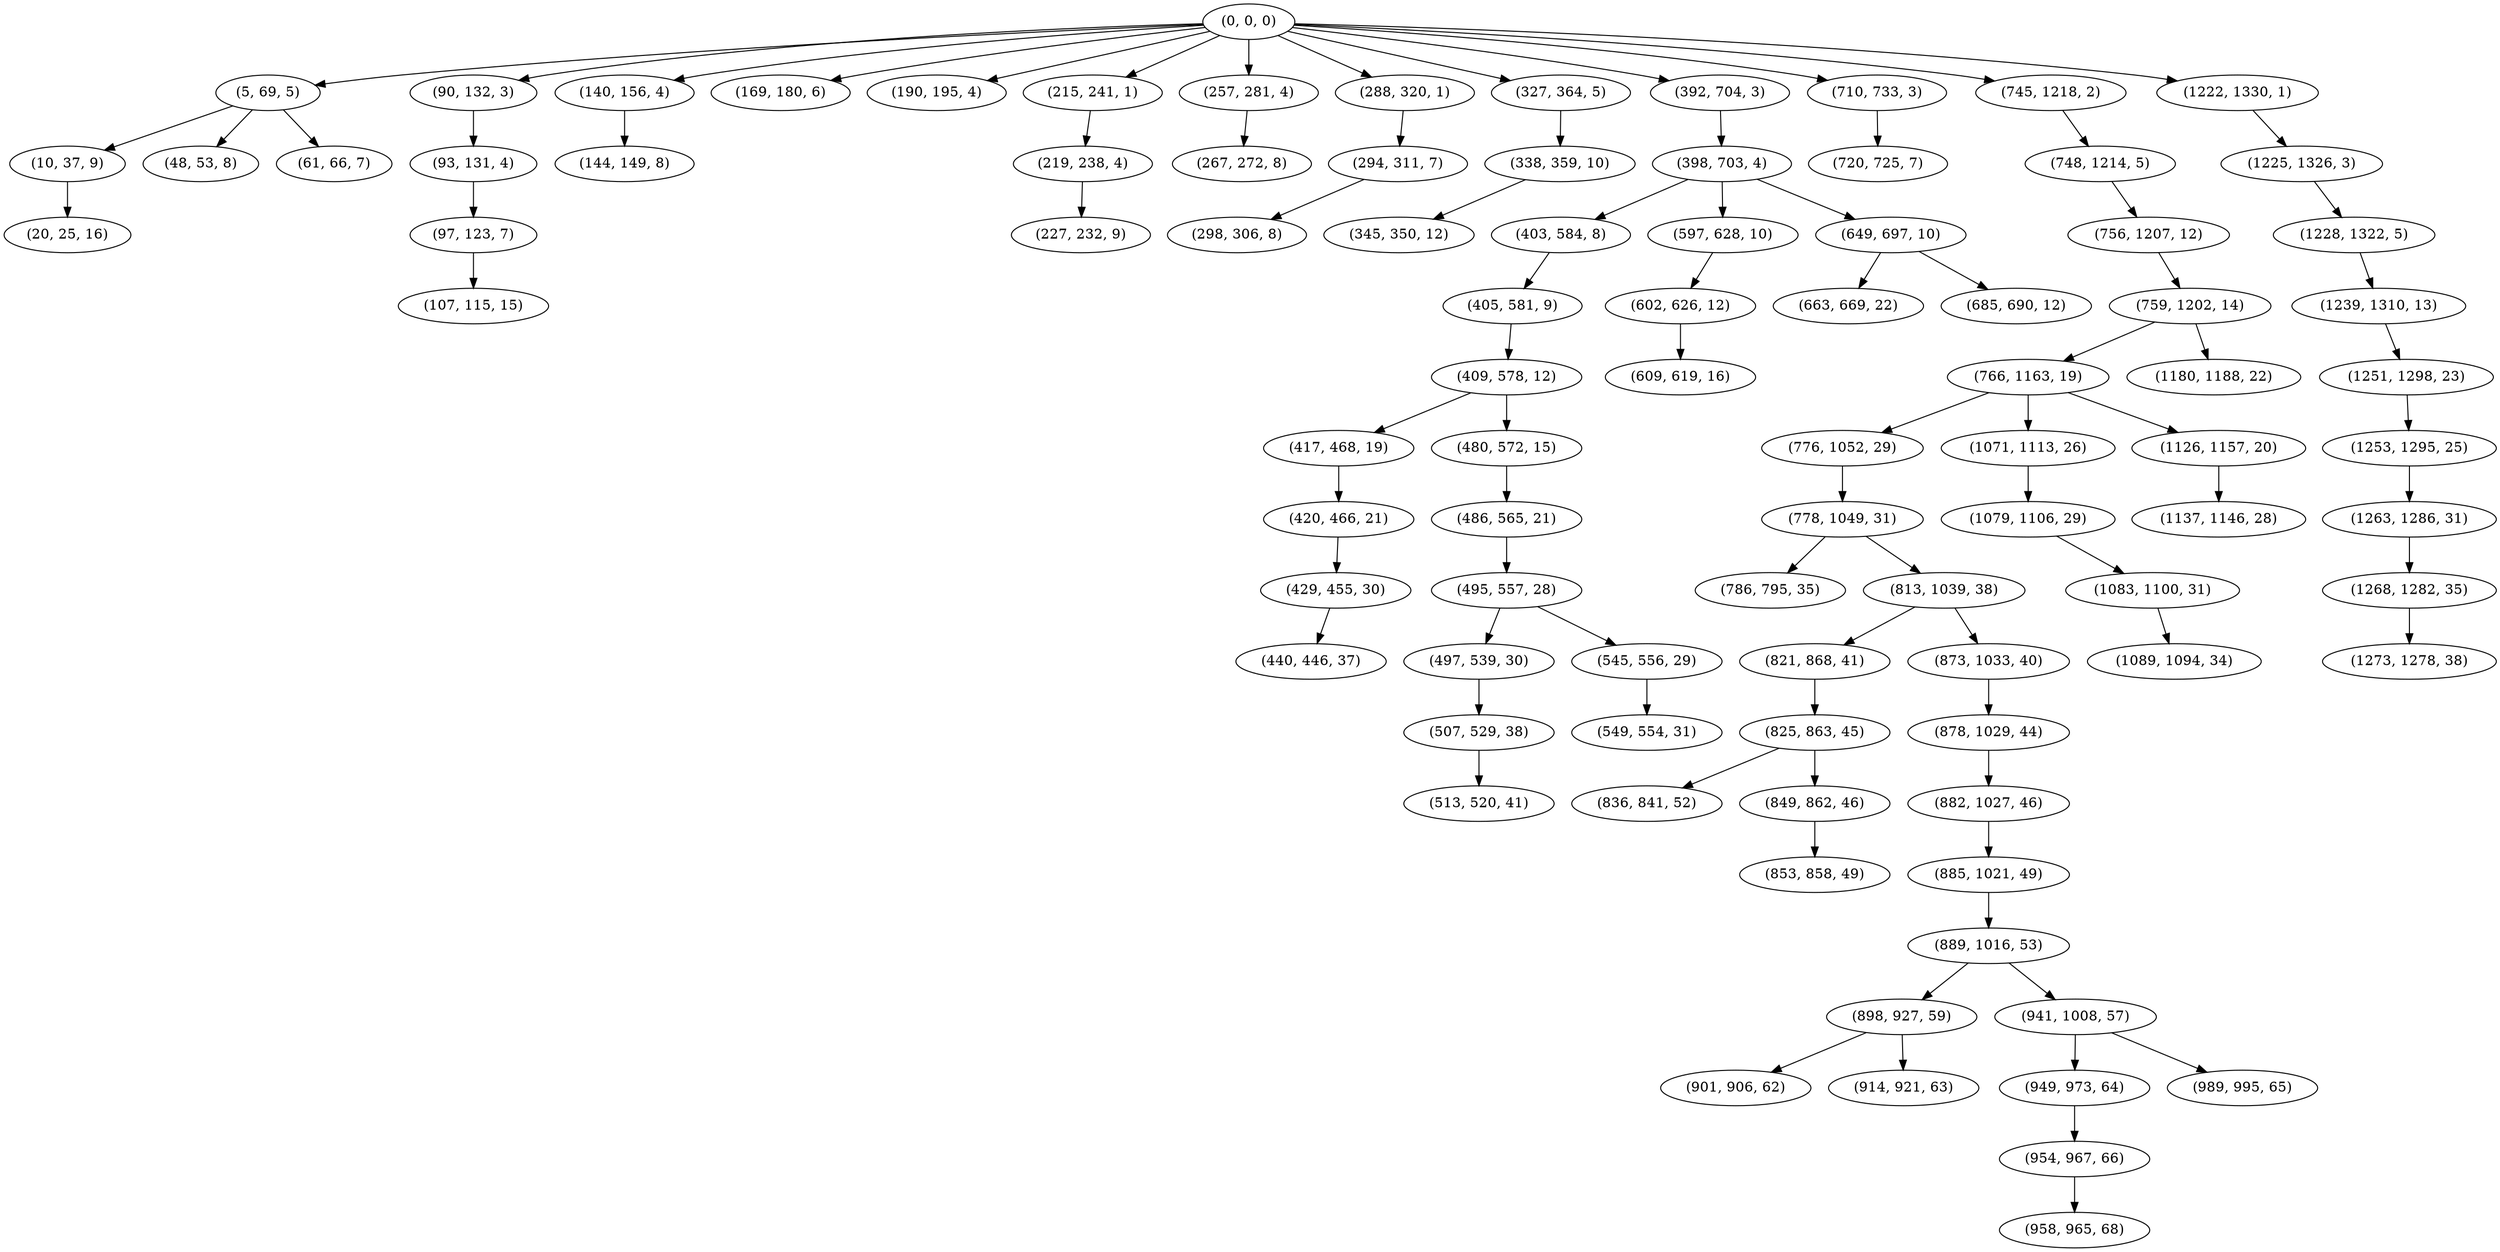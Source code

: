 digraph tree {
    "(0, 0, 0)";
    "(5, 69, 5)";
    "(10, 37, 9)";
    "(20, 25, 16)";
    "(48, 53, 8)";
    "(61, 66, 7)";
    "(90, 132, 3)";
    "(93, 131, 4)";
    "(97, 123, 7)";
    "(107, 115, 15)";
    "(140, 156, 4)";
    "(144, 149, 8)";
    "(169, 180, 6)";
    "(190, 195, 4)";
    "(215, 241, 1)";
    "(219, 238, 4)";
    "(227, 232, 9)";
    "(257, 281, 4)";
    "(267, 272, 8)";
    "(288, 320, 1)";
    "(294, 311, 7)";
    "(298, 306, 8)";
    "(327, 364, 5)";
    "(338, 359, 10)";
    "(345, 350, 12)";
    "(392, 704, 3)";
    "(398, 703, 4)";
    "(403, 584, 8)";
    "(405, 581, 9)";
    "(409, 578, 12)";
    "(417, 468, 19)";
    "(420, 466, 21)";
    "(429, 455, 30)";
    "(440, 446, 37)";
    "(480, 572, 15)";
    "(486, 565, 21)";
    "(495, 557, 28)";
    "(497, 539, 30)";
    "(507, 529, 38)";
    "(513, 520, 41)";
    "(545, 556, 29)";
    "(549, 554, 31)";
    "(597, 628, 10)";
    "(602, 626, 12)";
    "(609, 619, 16)";
    "(649, 697, 10)";
    "(663, 669, 22)";
    "(685, 690, 12)";
    "(710, 733, 3)";
    "(720, 725, 7)";
    "(745, 1218, 2)";
    "(748, 1214, 5)";
    "(756, 1207, 12)";
    "(759, 1202, 14)";
    "(766, 1163, 19)";
    "(776, 1052, 29)";
    "(778, 1049, 31)";
    "(786, 795, 35)";
    "(813, 1039, 38)";
    "(821, 868, 41)";
    "(825, 863, 45)";
    "(836, 841, 52)";
    "(849, 862, 46)";
    "(853, 858, 49)";
    "(873, 1033, 40)";
    "(878, 1029, 44)";
    "(882, 1027, 46)";
    "(885, 1021, 49)";
    "(889, 1016, 53)";
    "(898, 927, 59)";
    "(901, 906, 62)";
    "(914, 921, 63)";
    "(941, 1008, 57)";
    "(949, 973, 64)";
    "(954, 967, 66)";
    "(958, 965, 68)";
    "(989, 995, 65)";
    "(1071, 1113, 26)";
    "(1079, 1106, 29)";
    "(1083, 1100, 31)";
    "(1089, 1094, 34)";
    "(1126, 1157, 20)";
    "(1137, 1146, 28)";
    "(1180, 1188, 22)";
    "(1222, 1330, 1)";
    "(1225, 1326, 3)";
    "(1228, 1322, 5)";
    "(1239, 1310, 13)";
    "(1251, 1298, 23)";
    "(1253, 1295, 25)";
    "(1263, 1286, 31)";
    "(1268, 1282, 35)";
    "(1273, 1278, 38)";
    "(0, 0, 0)" -> "(5, 69, 5)";
    "(0, 0, 0)" -> "(90, 132, 3)";
    "(0, 0, 0)" -> "(140, 156, 4)";
    "(0, 0, 0)" -> "(169, 180, 6)";
    "(0, 0, 0)" -> "(190, 195, 4)";
    "(0, 0, 0)" -> "(215, 241, 1)";
    "(0, 0, 0)" -> "(257, 281, 4)";
    "(0, 0, 0)" -> "(288, 320, 1)";
    "(0, 0, 0)" -> "(327, 364, 5)";
    "(0, 0, 0)" -> "(392, 704, 3)";
    "(0, 0, 0)" -> "(710, 733, 3)";
    "(0, 0, 0)" -> "(745, 1218, 2)";
    "(0, 0, 0)" -> "(1222, 1330, 1)";
    "(5, 69, 5)" -> "(10, 37, 9)";
    "(5, 69, 5)" -> "(48, 53, 8)";
    "(5, 69, 5)" -> "(61, 66, 7)";
    "(10, 37, 9)" -> "(20, 25, 16)";
    "(90, 132, 3)" -> "(93, 131, 4)";
    "(93, 131, 4)" -> "(97, 123, 7)";
    "(97, 123, 7)" -> "(107, 115, 15)";
    "(140, 156, 4)" -> "(144, 149, 8)";
    "(215, 241, 1)" -> "(219, 238, 4)";
    "(219, 238, 4)" -> "(227, 232, 9)";
    "(257, 281, 4)" -> "(267, 272, 8)";
    "(288, 320, 1)" -> "(294, 311, 7)";
    "(294, 311, 7)" -> "(298, 306, 8)";
    "(327, 364, 5)" -> "(338, 359, 10)";
    "(338, 359, 10)" -> "(345, 350, 12)";
    "(392, 704, 3)" -> "(398, 703, 4)";
    "(398, 703, 4)" -> "(403, 584, 8)";
    "(398, 703, 4)" -> "(597, 628, 10)";
    "(398, 703, 4)" -> "(649, 697, 10)";
    "(403, 584, 8)" -> "(405, 581, 9)";
    "(405, 581, 9)" -> "(409, 578, 12)";
    "(409, 578, 12)" -> "(417, 468, 19)";
    "(409, 578, 12)" -> "(480, 572, 15)";
    "(417, 468, 19)" -> "(420, 466, 21)";
    "(420, 466, 21)" -> "(429, 455, 30)";
    "(429, 455, 30)" -> "(440, 446, 37)";
    "(480, 572, 15)" -> "(486, 565, 21)";
    "(486, 565, 21)" -> "(495, 557, 28)";
    "(495, 557, 28)" -> "(497, 539, 30)";
    "(495, 557, 28)" -> "(545, 556, 29)";
    "(497, 539, 30)" -> "(507, 529, 38)";
    "(507, 529, 38)" -> "(513, 520, 41)";
    "(545, 556, 29)" -> "(549, 554, 31)";
    "(597, 628, 10)" -> "(602, 626, 12)";
    "(602, 626, 12)" -> "(609, 619, 16)";
    "(649, 697, 10)" -> "(663, 669, 22)";
    "(649, 697, 10)" -> "(685, 690, 12)";
    "(710, 733, 3)" -> "(720, 725, 7)";
    "(745, 1218, 2)" -> "(748, 1214, 5)";
    "(748, 1214, 5)" -> "(756, 1207, 12)";
    "(756, 1207, 12)" -> "(759, 1202, 14)";
    "(759, 1202, 14)" -> "(766, 1163, 19)";
    "(759, 1202, 14)" -> "(1180, 1188, 22)";
    "(766, 1163, 19)" -> "(776, 1052, 29)";
    "(766, 1163, 19)" -> "(1071, 1113, 26)";
    "(766, 1163, 19)" -> "(1126, 1157, 20)";
    "(776, 1052, 29)" -> "(778, 1049, 31)";
    "(778, 1049, 31)" -> "(786, 795, 35)";
    "(778, 1049, 31)" -> "(813, 1039, 38)";
    "(813, 1039, 38)" -> "(821, 868, 41)";
    "(813, 1039, 38)" -> "(873, 1033, 40)";
    "(821, 868, 41)" -> "(825, 863, 45)";
    "(825, 863, 45)" -> "(836, 841, 52)";
    "(825, 863, 45)" -> "(849, 862, 46)";
    "(849, 862, 46)" -> "(853, 858, 49)";
    "(873, 1033, 40)" -> "(878, 1029, 44)";
    "(878, 1029, 44)" -> "(882, 1027, 46)";
    "(882, 1027, 46)" -> "(885, 1021, 49)";
    "(885, 1021, 49)" -> "(889, 1016, 53)";
    "(889, 1016, 53)" -> "(898, 927, 59)";
    "(889, 1016, 53)" -> "(941, 1008, 57)";
    "(898, 927, 59)" -> "(901, 906, 62)";
    "(898, 927, 59)" -> "(914, 921, 63)";
    "(941, 1008, 57)" -> "(949, 973, 64)";
    "(941, 1008, 57)" -> "(989, 995, 65)";
    "(949, 973, 64)" -> "(954, 967, 66)";
    "(954, 967, 66)" -> "(958, 965, 68)";
    "(1071, 1113, 26)" -> "(1079, 1106, 29)";
    "(1079, 1106, 29)" -> "(1083, 1100, 31)";
    "(1083, 1100, 31)" -> "(1089, 1094, 34)";
    "(1126, 1157, 20)" -> "(1137, 1146, 28)";
    "(1222, 1330, 1)" -> "(1225, 1326, 3)";
    "(1225, 1326, 3)" -> "(1228, 1322, 5)";
    "(1228, 1322, 5)" -> "(1239, 1310, 13)";
    "(1239, 1310, 13)" -> "(1251, 1298, 23)";
    "(1251, 1298, 23)" -> "(1253, 1295, 25)";
    "(1253, 1295, 25)" -> "(1263, 1286, 31)";
    "(1263, 1286, 31)" -> "(1268, 1282, 35)";
    "(1268, 1282, 35)" -> "(1273, 1278, 38)";
}
